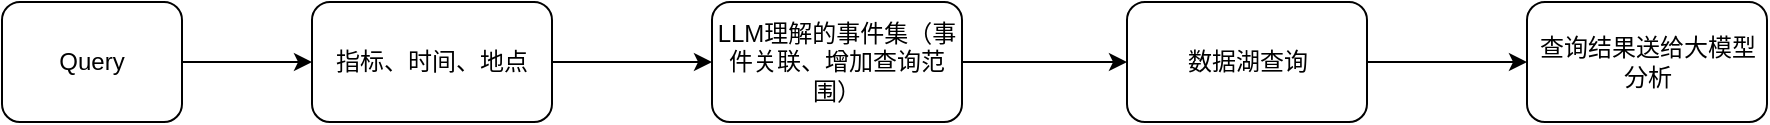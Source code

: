 <mxfile version="21.6.9" type="github">
  <diagram name="第 1 页" id="gNK5m4l3bMAqwkd_NIeU">
    <mxGraphModel dx="1154" dy="554" grid="1" gridSize="10" guides="1" tooltips="1" connect="1" arrows="1" fold="1" page="1" pageScale="1" pageWidth="827" pageHeight="1169" math="0" shadow="0">
      <root>
        <mxCell id="0" />
        <mxCell id="1" parent="0" />
        <mxCell id="WVM6WrKOS19sIysvP3dc-3" value="" style="edgeStyle=orthogonalEdgeStyle;rounded=0;orthogonalLoop=1;jettySize=auto;html=1;" edge="1" parent="1" source="WVM6WrKOS19sIysvP3dc-1" target="WVM6WrKOS19sIysvP3dc-2">
          <mxGeometry relative="1" as="geometry" />
        </mxCell>
        <mxCell id="WVM6WrKOS19sIysvP3dc-1" value="Query" style="rounded=1;whiteSpace=wrap;html=1;" vertex="1" parent="1">
          <mxGeometry x="130" y="300" width="90" height="60" as="geometry" />
        </mxCell>
        <mxCell id="WVM6WrKOS19sIysvP3dc-5" value="" style="edgeStyle=orthogonalEdgeStyle;rounded=0;orthogonalLoop=1;jettySize=auto;html=1;" edge="1" parent="1" source="WVM6WrKOS19sIysvP3dc-2" target="WVM6WrKOS19sIysvP3dc-4">
          <mxGeometry relative="1" as="geometry" />
        </mxCell>
        <mxCell id="WVM6WrKOS19sIysvP3dc-2" value="指标、时间、地点" style="whiteSpace=wrap;html=1;rounded=1;" vertex="1" parent="1">
          <mxGeometry x="285" y="300" width="120" height="60" as="geometry" />
        </mxCell>
        <mxCell id="WVM6WrKOS19sIysvP3dc-7" value="" style="edgeStyle=orthogonalEdgeStyle;rounded=0;orthogonalLoop=1;jettySize=auto;html=1;" edge="1" parent="1" source="WVM6WrKOS19sIysvP3dc-4" target="WVM6WrKOS19sIysvP3dc-6">
          <mxGeometry relative="1" as="geometry" />
        </mxCell>
        <mxCell id="WVM6WrKOS19sIysvP3dc-4" value="LLM理解的事件集（事件关联、增加查询范围）" style="whiteSpace=wrap;html=1;rounded=1;" vertex="1" parent="1">
          <mxGeometry x="485" y="300" width="125" height="60" as="geometry" />
        </mxCell>
        <mxCell id="WVM6WrKOS19sIysvP3dc-9" value="" style="edgeStyle=orthogonalEdgeStyle;rounded=0;orthogonalLoop=1;jettySize=auto;html=1;" edge="1" parent="1" source="WVM6WrKOS19sIysvP3dc-6" target="WVM6WrKOS19sIysvP3dc-8">
          <mxGeometry relative="1" as="geometry" />
        </mxCell>
        <mxCell id="WVM6WrKOS19sIysvP3dc-6" value="数据湖查询" style="whiteSpace=wrap;html=1;rounded=1;" vertex="1" parent="1">
          <mxGeometry x="692.5" y="300" width="120" height="60" as="geometry" />
        </mxCell>
        <mxCell id="WVM6WrKOS19sIysvP3dc-8" value="查询结果送给大模型分析" style="whiteSpace=wrap;html=1;rounded=1;" vertex="1" parent="1">
          <mxGeometry x="892.5" y="300" width="120" height="60" as="geometry" />
        </mxCell>
      </root>
    </mxGraphModel>
  </diagram>
</mxfile>
